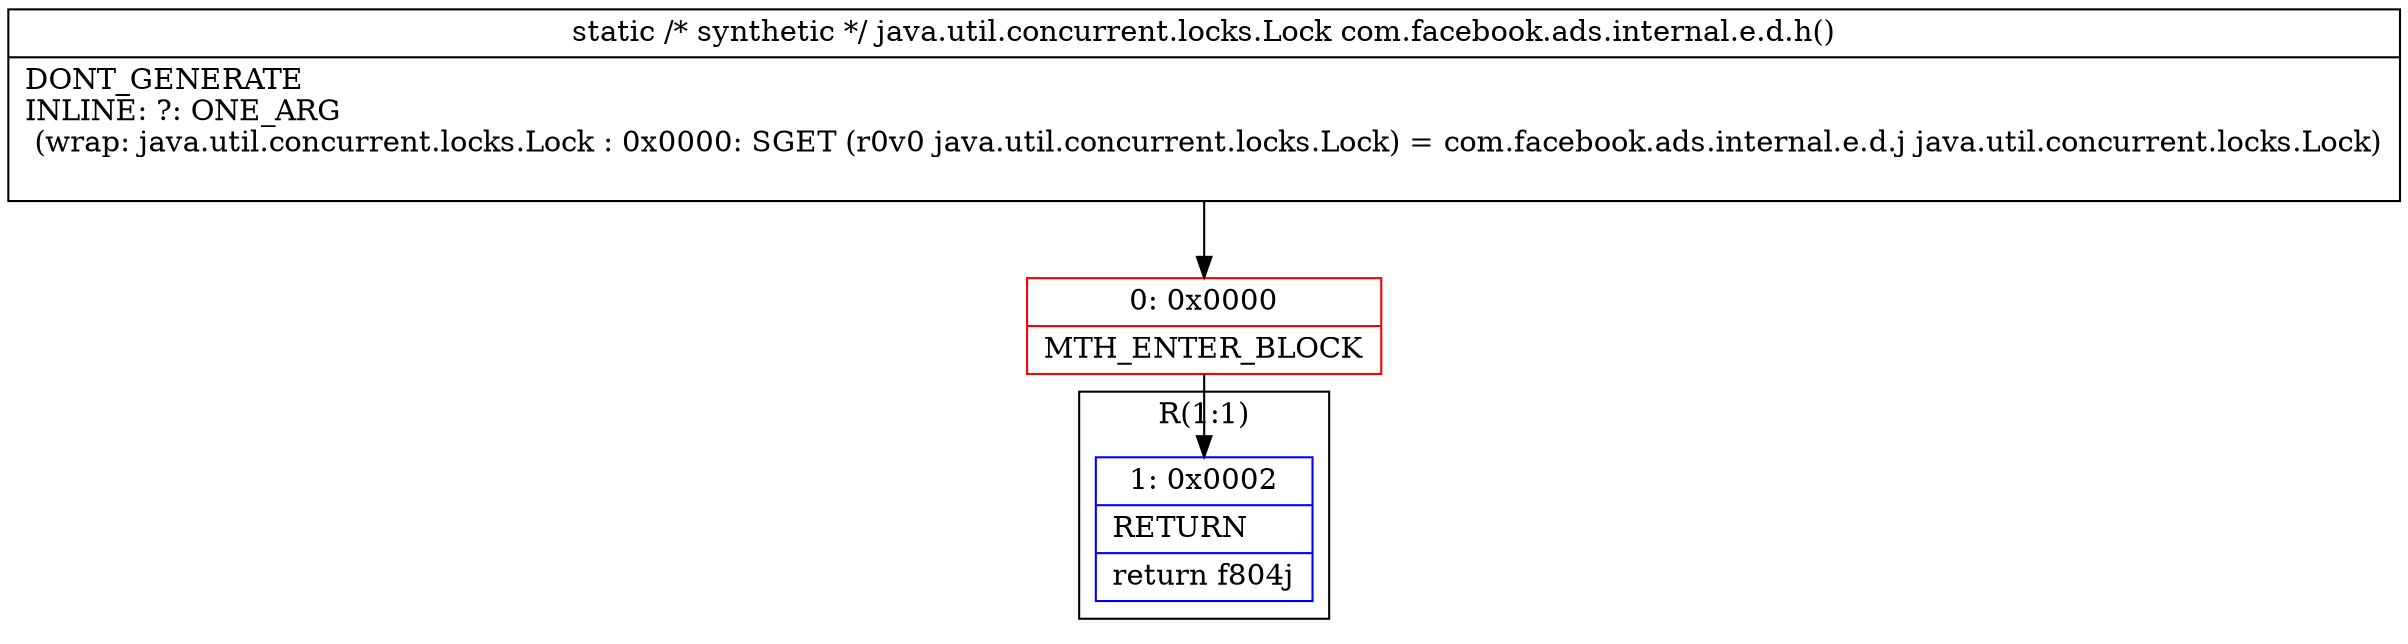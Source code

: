 digraph "CFG forcom.facebook.ads.internal.e.d.h()Ljava\/util\/concurrent\/locks\/Lock;" {
subgraph cluster_Region_1207931813 {
label = "R(1:1)";
node [shape=record,color=blue];
Node_1 [shape=record,label="{1\:\ 0x0002|RETURN\l|return f804j\l}"];
}
Node_0 [shape=record,color=red,label="{0\:\ 0x0000|MTH_ENTER_BLOCK\l}"];
MethodNode[shape=record,label="{static \/* synthetic *\/ java.util.concurrent.locks.Lock com.facebook.ads.internal.e.d.h()  | DONT_GENERATE\lINLINE: ?: ONE_ARG  \l  (wrap: java.util.concurrent.locks.Lock : 0x0000: SGET  (r0v0 java.util.concurrent.locks.Lock) =  com.facebook.ads.internal.e.d.j java.util.concurrent.locks.Lock)\l\l}"];
MethodNode -> Node_0;
Node_0 -> Node_1;
}

